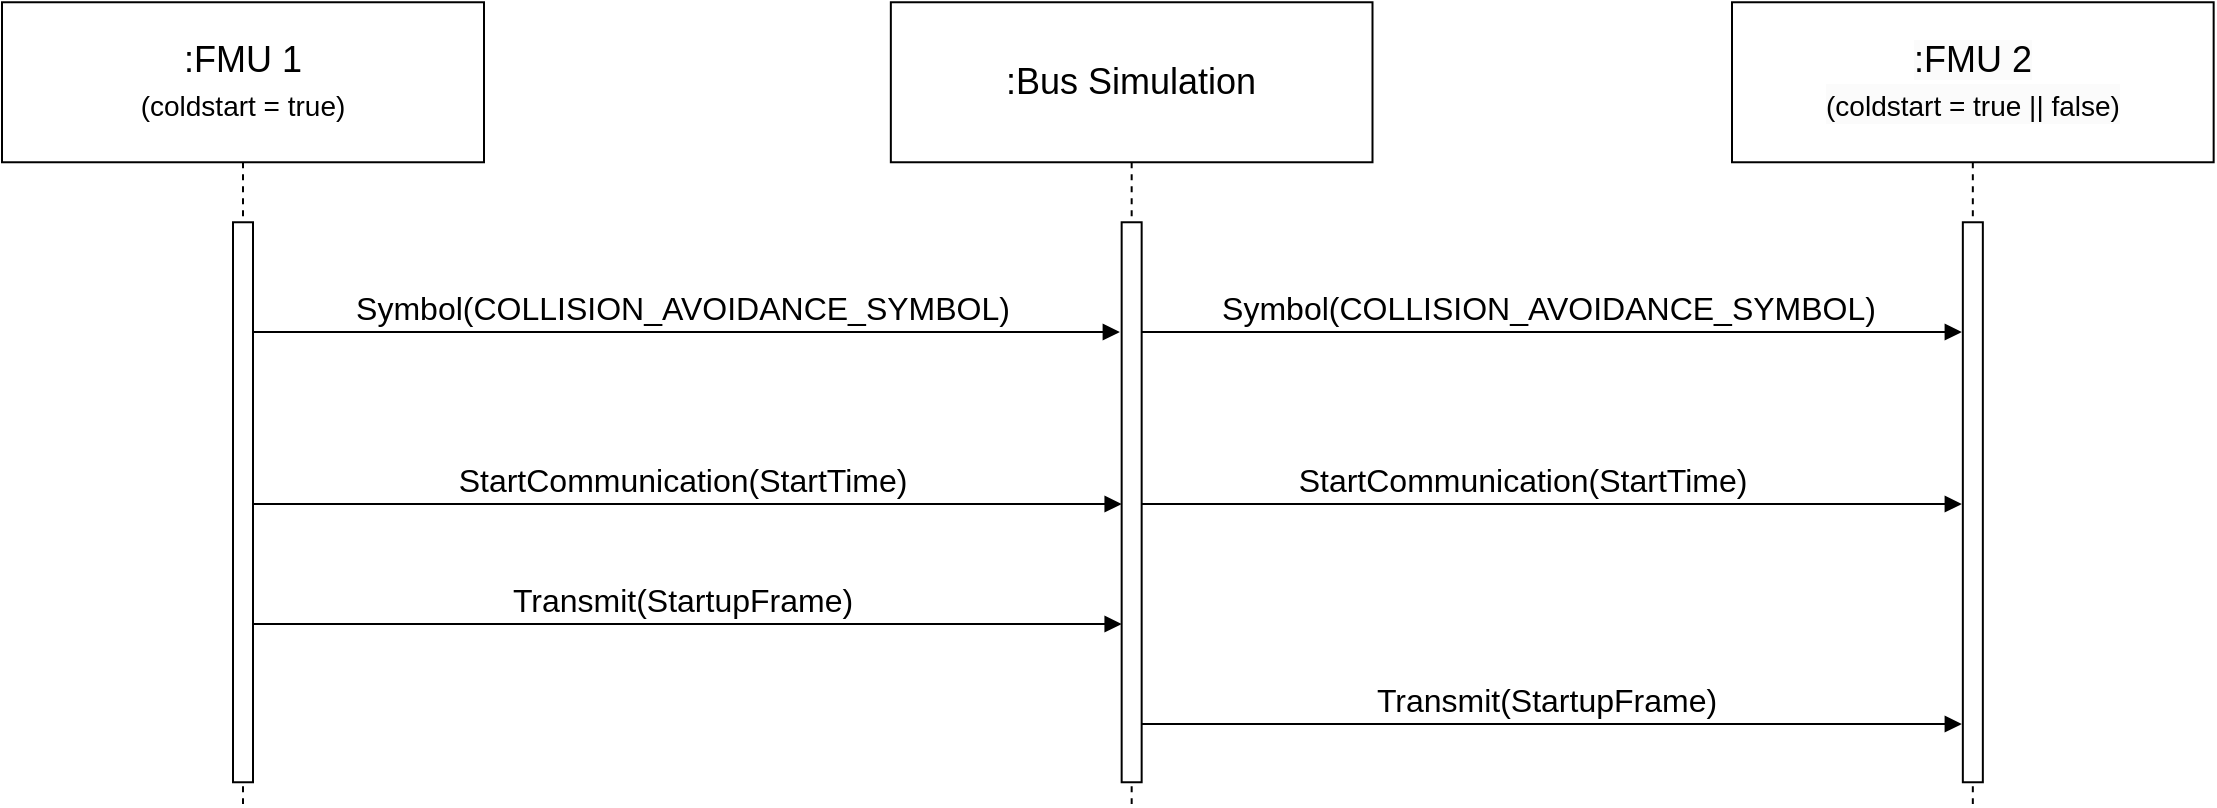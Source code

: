<mxfile version="26.0.7">
  <diagram id="kgpKYQtTHZ0yAKxKKP6v" name="Page-1">
    <mxGraphModel dx="-638" dy="-505" grid="1" gridSize="10" guides="1" tooltips="1" connect="1" arrows="1" fold="1" page="1" pageScale="1" pageWidth="850" pageHeight="1100" math="0" shadow="0">
      <root>
        <mxCell id="0" />
        <mxCell id="1" parent="0" />
        <mxCell id="od-dk-tfpZx7mSIlCZZn-12" value="&lt;font&gt;Symbol(COLLISION_AVOIDANCE_SYMBOL)&lt;/font&gt;" style="html=1;verticalAlign=bottom;endArrow=block;curved=0;rounded=0;fontSize=16;" parent="1" edge="1">
          <mxGeometry width="80" relative="1" as="geometry">
            <mxPoint x="1955" y="2164" as="sourcePoint" />
            <mxPoint x="2393.925" y="2164" as="targetPoint" />
            <Array as="points" />
          </mxGeometry>
        </mxCell>
        <mxCell id="od-dk-tfpZx7mSIlCZZn-13" value="&lt;span&gt;Symbol(COLLISION_AVOIDANCE_SYMBOL)&lt;/span&gt;" style="html=1;verticalAlign=bottom;endArrow=block;curved=0;rounded=0;fontSize=16;" parent="1" edge="1">
          <mxGeometry width="80" relative="1" as="geometry">
            <mxPoint x="2401" y="2164" as="sourcePoint" />
            <mxPoint x="2814.915" y="2164" as="targetPoint" />
            <mxPoint as="offset" />
          </mxGeometry>
        </mxCell>
        <mxCell id="5rSld9vM_kY5G92dZZkd-6" value="&lt;span&gt;StartCommunication(StartTime)&lt;/span&gt;" style="html=1;verticalAlign=bottom;endArrow=block;curved=0;rounded=0;fontSize=16;" parent="1" edge="1">
          <mxGeometry width="80" relative="1" as="geometry">
            <mxPoint x="1954.824" y="2250" as="sourcePoint" />
            <mxPoint x="2394.835" y="2250" as="targetPoint" />
            <Array as="points" />
          </mxGeometry>
        </mxCell>
        <mxCell id="5rSld9vM_kY5G92dZZkd-7" value="&lt;span&gt;StartCommunication(StartTime)&lt;/span&gt;" style="html=1;verticalAlign=bottom;endArrow=block;curved=0;rounded=0;fontSize=16;" parent="1" edge="1">
          <mxGeometry x="-0.062" width="80" relative="1" as="geometry">
            <mxPoint x="2400.997" y="2250" as="sourcePoint" />
            <mxPoint x="2814.915" y="2250" as="targetPoint" />
            <Array as="points" />
            <mxPoint as="offset" />
          </mxGeometry>
        </mxCell>
        <mxCell id="Rwm4Pf5iQaRMt5Cu48Dp-1" value="&lt;span&gt;Transmit(StartupFrame)&lt;/span&gt;" style="html=1;verticalAlign=bottom;endArrow=block;curved=0;rounded=0;fontSize=16;" parent="1" target="od-dk-tfpZx7mSIlCZZn-5" edge="1">
          <mxGeometry width="80" relative="1" as="geometry">
            <mxPoint x="1954.824" y="2310" as="sourcePoint" />
            <mxPoint x="2390" y="2310" as="targetPoint" />
            <Array as="points">
              <mxPoint x="2190" y="2310" />
            </Array>
          </mxGeometry>
        </mxCell>
        <mxCell id="Rwm4Pf5iQaRMt5Cu48Dp-2" value="&lt;span&gt;Transmit(StartupFrame)&lt;/span&gt;" style="html=1;verticalAlign=bottom;endArrow=block;curved=0;rounded=0;fontSize=16;" parent="1" edge="1">
          <mxGeometry width="80" relative="1" as="geometry">
            <mxPoint x="2399.84" y="2360" as="sourcePoint" />
            <mxPoint x="2814.915" y="2360" as="targetPoint" />
            <Array as="points">
              <mxPoint x="2579.84" y="2360" />
            </Array>
          </mxGeometry>
        </mxCell>
        <mxCell id="od-dk-tfpZx7mSIlCZZn-1" value="&lt;font&gt;&lt;span&gt;:FMU 1&lt;/span&gt;&lt;br&gt;&lt;font style=&quot;font-size: 14px;&quot;&gt;(coldstart = true)&lt;/font&gt;&lt;br&gt;&lt;/font&gt;" style="shape=umlLifeline;perimeter=lifelinePerimeter;whiteSpace=wrap;html=1;container=1;dropTarget=0;collapsible=0;recursiveResize=0;outlineConnect=0;portConstraint=eastwest;newEdgeStyle={&quot;curved&quot;:0,&quot;rounded&quot;:0};size=80;fontSize=18;" parent="1" vertex="1">
          <mxGeometry x="1835" y="1999.13" width="241" height="400.87" as="geometry" />
        </mxCell>
        <mxCell id="JHzNCn1yVISzFKACzMB1-1" value="" style="html=1;points=[[0,0,0,0,5],[0,1,0,0,-5],[1,0,0,0,5],[1,1,0,0,-5]];perimeter=orthogonalPerimeter;outlineConnect=0;targetShapes=umlLifeline;portConstraint=eastwest;newEdgeStyle={&quot;curved&quot;:0,&quot;rounded&quot;:0};fillColor=default;" vertex="1" parent="od-dk-tfpZx7mSIlCZZn-1">
          <mxGeometry x="115.5" y="110" width="10" height="280" as="geometry" />
        </mxCell>
        <mxCell id="od-dk-tfpZx7mSIlCZZn-2" value="&lt;span style=&quot;color: rgb(0, 0, 0); font-family: Helvetica; font-style: normal; font-variant-ligatures: normal; font-variant-caps: normal; font-weight: 400; letter-spacing: normal; orphans: 2; text-align: center; text-indent: 0px; text-transform: none; widows: 2; word-spacing: 0px; -webkit-text-stroke-width: 0px; background-color: rgb(251, 251, 251); text-decoration-thickness: initial; text-decoration-style: initial; text-decoration-color: initial; float: none; display: inline !important;&quot;&gt;:FMU 2&lt;/span&gt;&lt;br style=&quot;border-color: var(--border-color); color: rgb(0, 0, 0); font-family: Helvetica; font-style: normal; font-variant-ligatures: normal; font-variant-caps: normal; font-weight: 400; letter-spacing: normal; orphans: 2; text-align: center; text-indent: 0px; text-transform: none; widows: 2; word-spacing: 0px; -webkit-text-stroke-width: 0px; background-color: rgb(251, 251, 251); text-decoration-thickness: initial; text-decoration-style: initial; text-decoration-color: initial;&quot;&gt;&lt;span style=&quot;color: rgb(0, 0, 0); font-family: Helvetica; font-style: normal; font-variant-ligatures: normal; font-variant-caps: normal; font-weight: 400; letter-spacing: normal; orphans: 2; text-align: center; text-indent: 0px; text-transform: none; widows: 2; word-spacing: 0px; -webkit-text-stroke-width: 0px; background-color: rgb(251, 251, 251); text-decoration-thickness: initial; text-decoration-style: initial; text-decoration-color: initial; float: none; display: inline !important;&quot;&gt;&lt;font style=&quot;font-size: 14px;&quot;&gt;(coldstart = true || false)&lt;/font&gt;&lt;/span&gt;" style="shape=umlLifeline;perimeter=lifelinePerimeter;whiteSpace=wrap;html=1;container=1;dropTarget=0;collapsible=0;recursiveResize=0;outlineConnect=0;portConstraint=eastwest;newEdgeStyle={&quot;curved&quot;:0,&quot;rounded&quot;:0};size=80;fontSize=18;" parent="1" vertex="1">
          <mxGeometry x="2700" y="1999.13" width="240.83" height="400.87" as="geometry" />
        </mxCell>
        <mxCell id="JHzNCn1yVISzFKACzMB1-2" value="" style="html=1;points=[[0,0,0,0,5],[0,1,0,0,-5],[1,0,0,0,5],[1,1,0,0,-5]];perimeter=orthogonalPerimeter;outlineConnect=0;targetShapes=umlLifeline;portConstraint=eastwest;newEdgeStyle={&quot;curved&quot;:0,&quot;rounded&quot;:0};fillColor=default;" vertex="1" parent="od-dk-tfpZx7mSIlCZZn-2">
          <mxGeometry x="115.42" y="110" width="10" height="280" as="geometry" />
        </mxCell>
        <mxCell id="od-dk-tfpZx7mSIlCZZn-3" value="&lt;font&gt;:Bus Simulation&lt;/font&gt;" style="shape=umlLifeline;perimeter=lifelinePerimeter;whiteSpace=wrap;html=1;container=1;dropTarget=0;collapsible=0;recursiveResize=0;outlineConnect=0;portConstraint=eastwest;newEdgeStyle={&quot;curved&quot;:0,&quot;rounded&quot;:0};size=80;fontSize=18;" parent="1" vertex="1">
          <mxGeometry x="2279.42" y="1999.13" width="240.83" height="400.87" as="geometry" />
        </mxCell>
        <mxCell id="od-dk-tfpZx7mSIlCZZn-4" value="" style="ellipse;whiteSpace=wrap;html=1;align=center;aspect=fixed;fillColor=none;strokeColor=none;resizable=0;perimeter=centerPerimeter;rotatable=0;allowArrows=0;points=[];outlineConnect=1;" parent="od-dk-tfpZx7mSIlCZZn-3" vertex="1">
          <mxGeometry x="180.46" y="230" width="10" height="10" as="geometry" />
        </mxCell>
        <mxCell id="od-dk-tfpZx7mSIlCZZn-5" value="" style="html=1;points=[[0,0,0,0,5],[0,1,0,0,-5],[1,0,0,0,5],[1,1,0,0,-5]];perimeter=orthogonalPerimeter;outlineConnect=0;targetShapes=umlLifeline;portConstraint=eastwest;newEdgeStyle={&quot;curved&quot;:0,&quot;rounded&quot;:0};fillColor=default;" parent="od-dk-tfpZx7mSIlCZZn-3" vertex="1">
          <mxGeometry x="115.41" y="110" width="10" height="280" as="geometry" />
        </mxCell>
      </root>
    </mxGraphModel>
  </diagram>
</mxfile>
